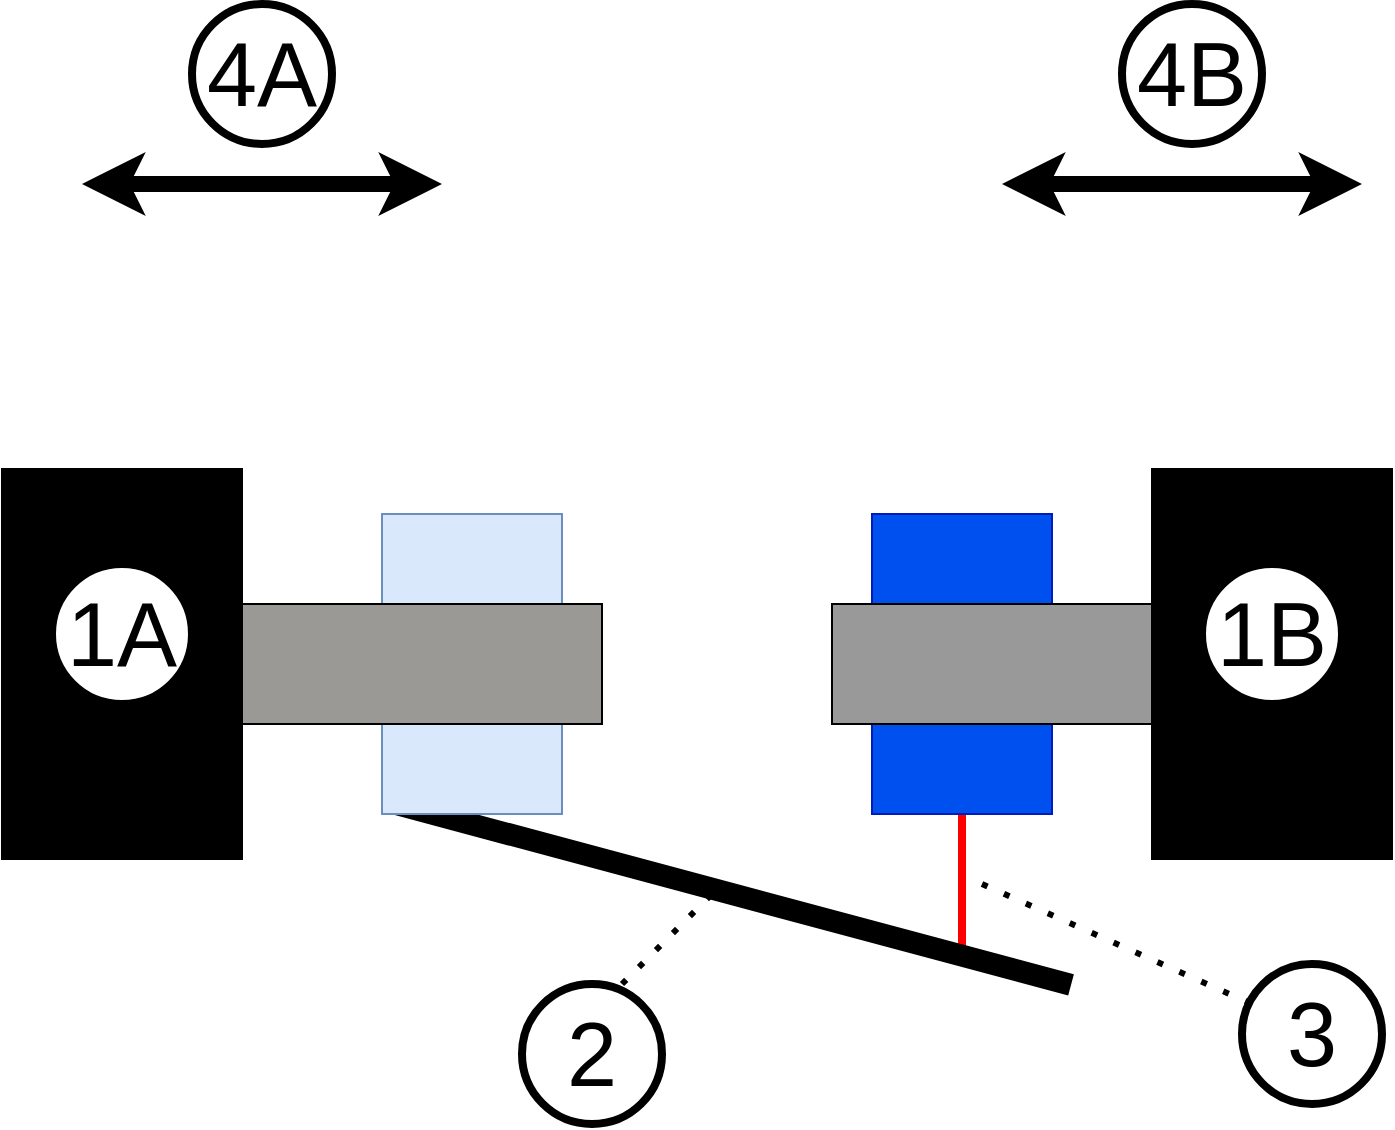 <mxfile version="21.3.8" type="device">
  <diagram name="Page-1" id="8FRpXJnR-P_6Mu9A4L2G">
    <mxGraphModel dx="1111" dy="1720" grid="1" gridSize="10" guides="1" tooltips="1" connect="1" arrows="1" fold="1" page="1" pageScale="1" pageWidth="850" pageHeight="1100" math="0" shadow="0">
      <root>
        <mxCell id="0" />
        <mxCell id="1" parent="0" />
        <mxCell id="ZVM27dHLaGGcp62J2ybX-13" value="" style="endArrow=none;html=1;rounded=0;strokeWidth=4;strokeColor=#FF0000;" edge="1" parent="1" source="ZVM27dHLaGGcp62J2ybX-9">
          <mxGeometry width="50" height="50" relative="1" as="geometry">
            <mxPoint x="490" y="395" as="sourcePoint" />
            <mxPoint x="490" y="415.711" as="targetPoint" />
          </mxGeometry>
        </mxCell>
        <mxCell id="ZVM27dHLaGGcp62J2ybX-11" value="" style="rounded=0;whiteSpace=wrap;html=1;rotation=15;fillColor=#000000;" vertex="1" parent="1">
          <mxGeometry x="200" y="380" width="350" height="10" as="geometry" />
        </mxCell>
        <mxCell id="ZVM27dHLaGGcp62J2ybX-9" value="" style="rounded=0;whiteSpace=wrap;html=1;fillColor=#0050ef;fontColor=#ffffff;strokeColor=#001DBC;" vertex="1" parent="1">
          <mxGeometry x="445" y="195" width="90" height="150" as="geometry" />
        </mxCell>
        <mxCell id="ZVM27dHLaGGcp62J2ybX-2" value="" style="rounded=0;whiteSpace=wrap;html=1;fillColor=#dae8fc;strokeColor=#6c8ebf;" vertex="1" parent="1">
          <mxGeometry x="200" y="195" width="90" height="150" as="geometry" />
        </mxCell>
        <mxCell id="ZVM27dHLaGGcp62J2ybX-1" value="" style="rounded=0;whiteSpace=wrap;html=1;fillColor=#9a9996;" vertex="1" parent="1">
          <mxGeometry x="60" y="240" width="250" height="60" as="geometry" />
        </mxCell>
        <mxCell id="ZVM27dHLaGGcp62J2ybX-4" value="" style="rounded=0;whiteSpace=wrap;html=1;fillColor=#999999;" vertex="1" parent="1">
          <mxGeometry x="425" y="240" width="250" height="60" as="geometry" />
        </mxCell>
        <mxCell id="ZVM27dHLaGGcp62J2ybX-7" value="" style="rounded=0;whiteSpace=wrap;html=1;fillColor=#000000;" vertex="1" parent="1">
          <mxGeometry x="10" y="172.5" width="120" height="195" as="geometry" />
        </mxCell>
        <mxCell id="ZVM27dHLaGGcp62J2ybX-10" value="" style="rounded=0;whiteSpace=wrap;html=1;fillColor=#000000;" vertex="1" parent="1">
          <mxGeometry x="585" y="172.5" width="120" height="195" as="geometry" />
        </mxCell>
        <mxCell id="ZVM27dHLaGGcp62J2ybX-14" value="" style="endArrow=classic;startArrow=classic;html=1;rounded=0;strokeWidth=8;" edge="1" parent="1">
          <mxGeometry width="50" height="50" relative="1" as="geometry">
            <mxPoint x="50" y="30" as="sourcePoint" />
            <mxPoint x="230" y="30" as="targetPoint" />
            <Array as="points">
              <mxPoint x="150" y="30" />
              <mxPoint x="160" y="30" />
            </Array>
          </mxGeometry>
        </mxCell>
        <mxCell id="ZVM27dHLaGGcp62J2ybX-16" value="&lt;font style=&quot;font-size: 45px;&quot;&gt;1A&lt;/font&gt;" style="ellipse;whiteSpace=wrap;html=1;aspect=fixed;strokeWidth=4;" vertex="1" parent="1">
          <mxGeometry x="35" y="220" width="70" height="70" as="geometry" />
        </mxCell>
        <mxCell id="ZVM27dHLaGGcp62J2ybX-17" value="" style="endArrow=classic;startArrow=classic;html=1;rounded=0;strokeWidth=8;" edge="1" parent="1">
          <mxGeometry width="50" height="50" relative="1" as="geometry">
            <mxPoint x="510" y="30" as="sourcePoint" />
            <mxPoint x="690" y="30" as="targetPoint" />
            <Array as="points">
              <mxPoint x="610" y="30" />
              <mxPoint x="620" y="30" />
            </Array>
          </mxGeometry>
        </mxCell>
        <mxCell id="ZVM27dHLaGGcp62J2ybX-18" value="&lt;font style=&quot;font-size: 45px;&quot;&gt;1B&lt;/font&gt;" style="ellipse;whiteSpace=wrap;html=1;aspect=fixed;strokeWidth=4;" vertex="1" parent="1">
          <mxGeometry x="610" y="220" width="70" height="70" as="geometry" />
        </mxCell>
        <mxCell id="ZVM27dHLaGGcp62J2ybX-19" value="&lt;font style=&quot;font-size: 45px;&quot;&gt;4A&lt;/font&gt;" style="ellipse;whiteSpace=wrap;html=1;aspect=fixed;strokeWidth=4;" vertex="1" parent="1">
          <mxGeometry x="105" y="-60" width="70" height="70" as="geometry" />
        </mxCell>
        <mxCell id="ZVM27dHLaGGcp62J2ybX-20" value="&lt;font style=&quot;font-size: 45px;&quot;&gt;2&lt;/font&gt;" style="ellipse;whiteSpace=wrap;html=1;aspect=fixed;strokeWidth=4;" vertex="1" parent="1">
          <mxGeometry x="270" y="430" width="70" height="70" as="geometry" />
        </mxCell>
        <mxCell id="ZVM27dHLaGGcp62J2ybX-21" value="" style="endArrow=none;dashed=1;html=1;dashPattern=1 3;strokeWidth=3;rounded=0;" edge="1" parent="1">
          <mxGeometry width="50" height="50" relative="1" as="geometry">
            <mxPoint x="320" y="430" as="sourcePoint" />
            <mxPoint x="370" y="380" as="targetPoint" />
          </mxGeometry>
        </mxCell>
        <mxCell id="ZVM27dHLaGGcp62J2ybX-22" value="&lt;font style=&quot;font-size: 45px;&quot;&gt;3&lt;/font&gt;" style="ellipse;whiteSpace=wrap;html=1;aspect=fixed;strokeWidth=4;" vertex="1" parent="1">
          <mxGeometry x="630" y="420" width="70" height="70" as="geometry" />
        </mxCell>
        <mxCell id="ZVM27dHLaGGcp62J2ybX-23" value="" style="endArrow=none;dashed=1;html=1;dashPattern=1 3;strokeWidth=3;rounded=0;" edge="1" parent="1">
          <mxGeometry width="50" height="50" relative="1" as="geometry">
            <mxPoint x="500" y="380" as="sourcePoint" />
            <mxPoint x="635" y="440" as="targetPoint" />
          </mxGeometry>
        </mxCell>
        <mxCell id="ZVM27dHLaGGcp62J2ybX-25" value="&lt;font style=&quot;font-size: 45px;&quot;&gt;4B&lt;/font&gt;" style="ellipse;whiteSpace=wrap;html=1;aspect=fixed;strokeWidth=4;" vertex="1" parent="1">
          <mxGeometry x="570" y="-60" width="70" height="70" as="geometry" />
        </mxCell>
      </root>
    </mxGraphModel>
  </diagram>
</mxfile>
